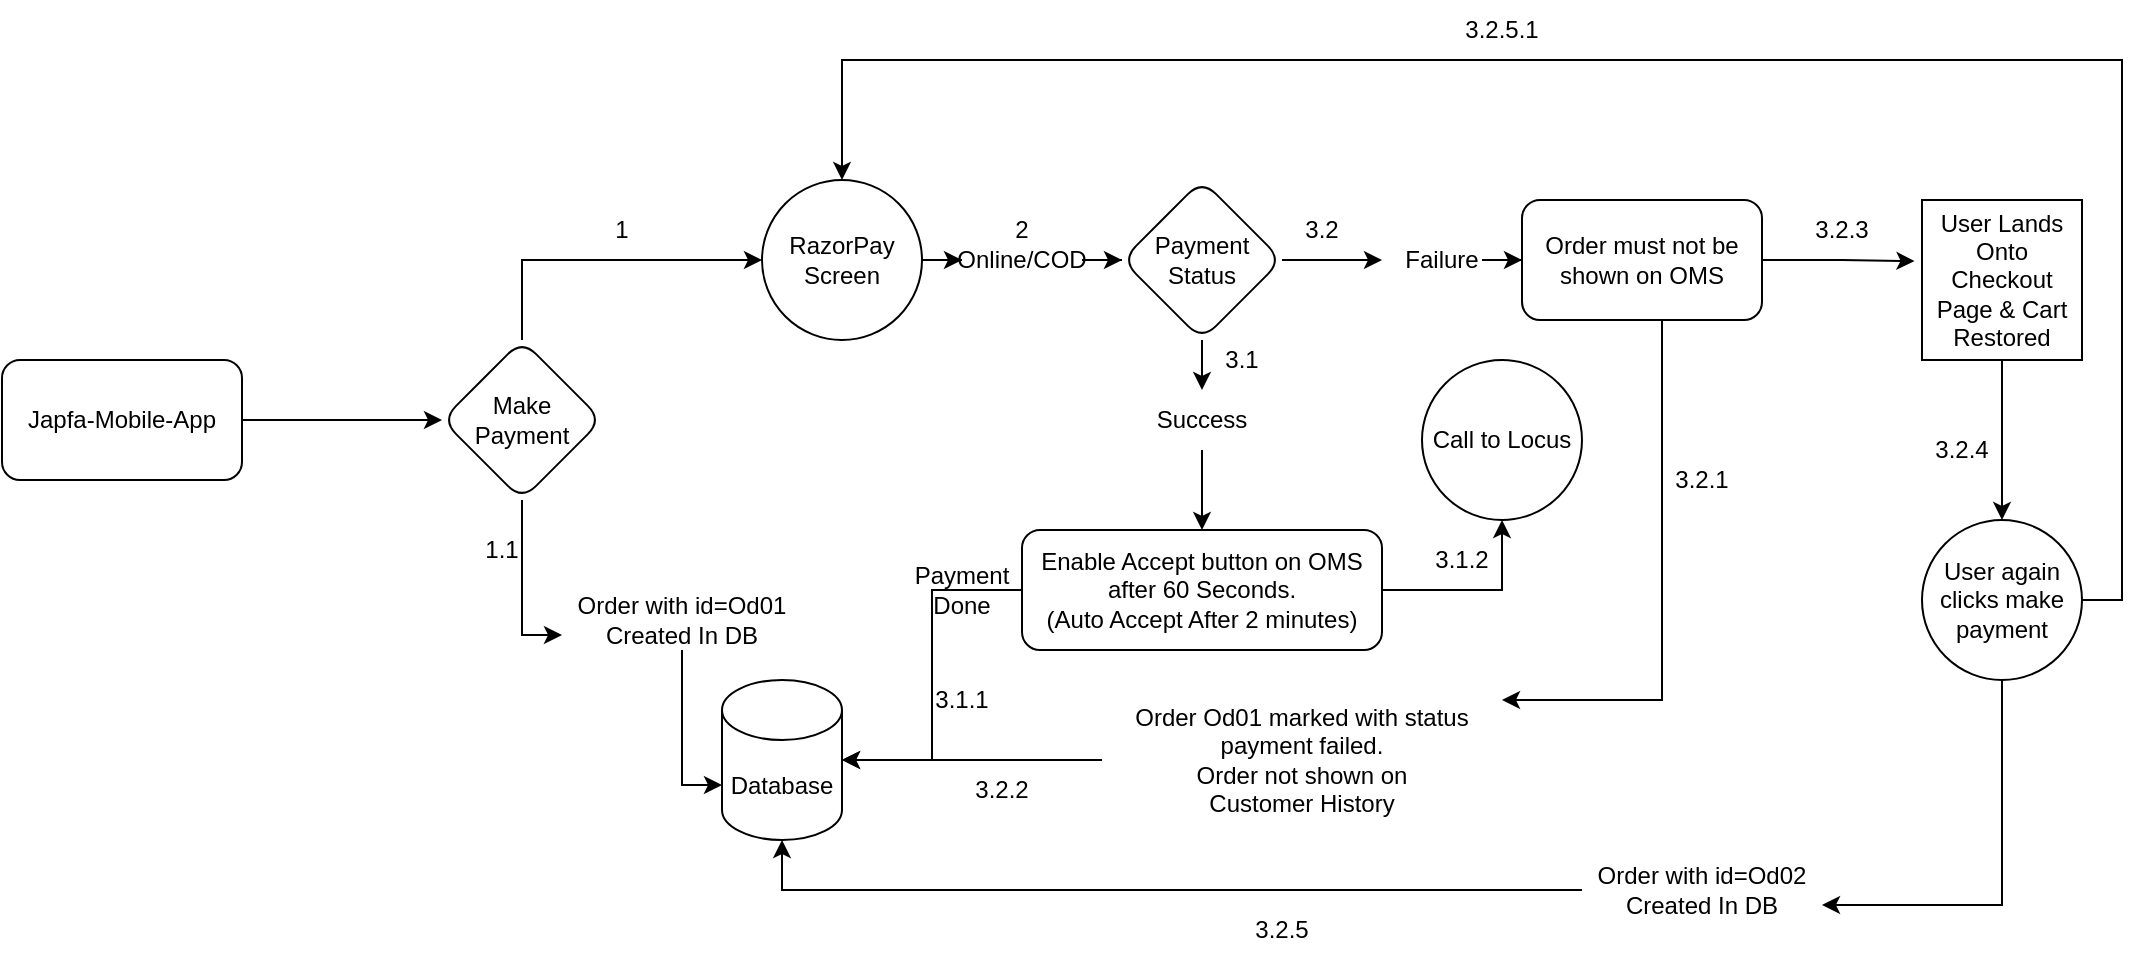 <mxfile version="22.1.3" type="github">
  <diagram name="Page-1" id="sLlKpoSpWwqDLmXZwmJ-">
    <mxGraphModel dx="1311" dy="517" grid="1" gridSize="10" guides="1" tooltips="1" connect="1" arrows="1" fold="1" page="1" pageScale="1" pageWidth="850" pageHeight="1100" math="0" shadow="0">
      <root>
        <mxCell id="0" />
        <mxCell id="1" parent="0" />
        <mxCell id="Lte2vjWYWSZlK6BSF0av-28" value="" style="edgeStyle=orthogonalEdgeStyle;rounded=0;orthogonalLoop=1;jettySize=auto;html=1;" parent="1" source="Lte2vjWYWSZlK6BSF0av-26" target="Lte2vjWYWSZlK6BSF0av-27" edge="1">
          <mxGeometry relative="1" as="geometry" />
        </mxCell>
        <mxCell id="Lte2vjWYWSZlK6BSF0av-26" value="Japfa-Mobile-App" style="rounded=1;whiteSpace=wrap;html=1;" parent="1" vertex="1">
          <mxGeometry x="170" y="210" width="120" height="60" as="geometry" />
        </mxCell>
        <mxCell id="Lte2vjWYWSZlK6BSF0av-34" value="" style="edgeStyle=orthogonalEdgeStyle;rounded=0;orthogonalLoop=1;jettySize=auto;html=1;exitX=0.5;exitY=0;exitDx=0;exitDy=0;entryX=0;entryY=0.5;entryDx=0;entryDy=0;" parent="1" source="Lte2vjWYWSZlK6BSF0av-27" target="Lte2vjWYWSZlK6BSF0av-33" edge="1">
          <mxGeometry relative="1" as="geometry" />
        </mxCell>
        <mxCell id="Lte2vjWYWSZlK6BSF0av-27" value="Make Payment" style="rhombus;whiteSpace=wrap;html=1;rounded=1;" parent="1" vertex="1">
          <mxGeometry x="390" y="200" width="80" height="80" as="geometry" />
        </mxCell>
        <mxCell id="Lte2vjWYWSZlK6BSF0av-29" value="Database" style="shape=cylinder3;whiteSpace=wrap;html=1;boundedLbl=1;backgroundOutline=1;size=15;" parent="1" vertex="1">
          <mxGeometry x="530" y="370" width="60" height="80" as="geometry" />
        </mxCell>
        <mxCell id="Lte2vjWYWSZlK6BSF0av-30" style="edgeStyle=orthogonalEdgeStyle;rounded=0;orthogonalLoop=1;jettySize=auto;html=1;entryX=0;entryY=0;entryDx=0;entryDy=52.5;entryPerimeter=0;exitX=0.5;exitY=1;exitDx=0;exitDy=0;" parent="1" source="Lte2vjWYWSZlK6BSF0av-32" target="Lte2vjWYWSZlK6BSF0av-29" edge="1">
          <mxGeometry relative="1" as="geometry" />
        </mxCell>
        <mxCell id="Lte2vjWYWSZlK6BSF0av-31" value="" style="edgeStyle=orthogonalEdgeStyle;rounded=0;orthogonalLoop=1;jettySize=auto;html=1;entryX=0;entryY=0.75;entryDx=0;entryDy=0;exitX=0.5;exitY=1;exitDx=0;exitDy=0;" parent="1" source="Lte2vjWYWSZlK6BSF0av-27" target="Lte2vjWYWSZlK6BSF0av-32" edge="1">
          <mxGeometry relative="1" as="geometry">
            <mxPoint x="430" y="280" as="sourcePoint" />
            <mxPoint x="560" y="353" as="targetPoint" />
          </mxGeometry>
        </mxCell>
        <mxCell id="Lte2vjWYWSZlK6BSF0av-32" value="Order with id=Od01&lt;br&gt;Created In DB" style="text;html=1;strokeColor=none;fillColor=none;align=center;verticalAlign=middle;whiteSpace=wrap;rounded=0;" parent="1" vertex="1">
          <mxGeometry x="450" y="325" width="120" height="30" as="geometry" />
        </mxCell>
        <mxCell id="Lte2vjWYWSZlK6BSF0av-36" value="" style="edgeStyle=orthogonalEdgeStyle;rounded=0;orthogonalLoop=1;jettySize=auto;html=1;" parent="1" source="Lte2vjWYWSZlK6BSF0av-37" target="Lte2vjWYWSZlK6BSF0av-35" edge="1">
          <mxGeometry relative="1" as="geometry" />
        </mxCell>
        <mxCell id="Lte2vjWYWSZlK6BSF0av-33" value="RazorPay&lt;br&gt;Screen" style="ellipse;whiteSpace=wrap;html=1;rounded=1;" parent="1" vertex="1">
          <mxGeometry x="550" y="120" width="80" height="80" as="geometry" />
        </mxCell>
        <mxCell id="Lte2vjWYWSZlK6BSF0av-40" value="" style="edgeStyle=orthogonalEdgeStyle;rounded=0;orthogonalLoop=1;jettySize=auto;html=1;" parent="1" source="Lte2vjWYWSZlK6BSF0av-44" target="Lte2vjWYWSZlK6BSF0av-39" edge="1">
          <mxGeometry relative="1" as="geometry" />
        </mxCell>
        <mxCell id="Lte2vjWYWSZlK6BSF0av-42" value="" style="edgeStyle=orthogonalEdgeStyle;rounded=0;orthogonalLoop=1;jettySize=auto;html=1;" parent="1" source="Lte2vjWYWSZlK6BSF0av-46" target="Lte2vjWYWSZlK6BSF0av-41" edge="1">
          <mxGeometry relative="1" as="geometry" />
        </mxCell>
        <mxCell id="Lte2vjWYWSZlK6BSF0av-35" value="Payment Status" style="rhombus;whiteSpace=wrap;html=1;rounded=1;" parent="1" vertex="1">
          <mxGeometry x="730" y="120" width="80" height="80" as="geometry" />
        </mxCell>
        <mxCell id="Lte2vjWYWSZlK6BSF0av-87" value="" style="edgeStyle=orthogonalEdgeStyle;rounded=0;orthogonalLoop=1;jettySize=auto;html=1;" parent="1" source="Lte2vjWYWSZlK6BSF0av-39" target="Lte2vjWYWSZlK6BSF0av-86" edge="1">
          <mxGeometry relative="1" as="geometry" />
        </mxCell>
        <mxCell id="Lte2vjWYWSZlK6BSF0av-39" value="Enable Accept button on OMS after 60 Seconds.&lt;br&gt;(Auto Accept After 2 minutes)" style="rounded=1;whiteSpace=wrap;html=1;" parent="1" vertex="1">
          <mxGeometry x="680" y="295" width="180" height="60" as="geometry" />
        </mxCell>
        <mxCell id="Lte2vjWYWSZlK6BSF0av-53" style="edgeStyle=orthogonalEdgeStyle;rounded=0;orthogonalLoop=1;jettySize=auto;html=1;" parent="1" source="Lte2vjWYWSZlK6BSF0av-54" target="Lte2vjWYWSZlK6BSF0av-29" edge="1">
          <mxGeometry relative="1" as="geometry">
            <mxPoint x="1000" y="450" as="targetPoint" />
            <Array as="points" />
          </mxGeometry>
        </mxCell>
        <mxCell id="Lte2vjWYWSZlK6BSF0av-41" value="Order must not be shown on OMS" style="whiteSpace=wrap;html=1;rounded=1;" parent="1" vertex="1">
          <mxGeometry x="930" y="130" width="120" height="60" as="geometry" />
        </mxCell>
        <mxCell id="Lte2vjWYWSZlK6BSF0av-43" value="" style="edgeStyle=orthogonalEdgeStyle;rounded=0;orthogonalLoop=1;jettySize=auto;html=1;" parent="1" source="Lte2vjWYWSZlK6BSF0av-33" target="Lte2vjWYWSZlK6BSF0av-37" edge="1">
          <mxGeometry relative="1" as="geometry">
            <mxPoint x="630" y="160" as="sourcePoint" />
            <mxPoint x="730" y="160" as="targetPoint" />
          </mxGeometry>
        </mxCell>
        <mxCell id="Lte2vjWYWSZlK6BSF0av-37" value="Online/COD" style="text;html=1;strokeColor=none;fillColor=none;align=center;verticalAlign=middle;whiteSpace=wrap;rounded=0;" parent="1" vertex="1">
          <mxGeometry x="650" y="145" width="60" height="30" as="geometry" />
        </mxCell>
        <mxCell id="Lte2vjWYWSZlK6BSF0av-45" value="" style="edgeStyle=orthogonalEdgeStyle;rounded=0;orthogonalLoop=1;jettySize=auto;html=1;" parent="1" source="Lte2vjWYWSZlK6BSF0av-35" target="Lte2vjWYWSZlK6BSF0av-44" edge="1">
          <mxGeometry relative="1" as="geometry">
            <mxPoint x="770" y="200" as="sourcePoint" />
            <mxPoint x="770" y="290" as="targetPoint" />
          </mxGeometry>
        </mxCell>
        <mxCell id="Lte2vjWYWSZlK6BSF0av-44" value="Success" style="text;html=1;strokeColor=none;fillColor=none;align=center;verticalAlign=middle;whiteSpace=wrap;rounded=0;" parent="1" vertex="1">
          <mxGeometry x="740" y="225" width="60" height="30" as="geometry" />
        </mxCell>
        <mxCell id="Lte2vjWYWSZlK6BSF0av-47" value="" style="edgeStyle=orthogonalEdgeStyle;rounded=0;orthogonalLoop=1;jettySize=auto;html=1;" parent="1" source="Lte2vjWYWSZlK6BSF0av-35" target="Lte2vjWYWSZlK6BSF0av-46" edge="1">
          <mxGeometry relative="1" as="geometry">
            <mxPoint x="810" y="160" as="sourcePoint" />
            <mxPoint x="870" y="160" as="targetPoint" />
          </mxGeometry>
        </mxCell>
        <mxCell id="Lte2vjWYWSZlK6BSF0av-46" value="Failure" style="text;html=1;strokeColor=none;fillColor=none;align=center;verticalAlign=middle;whiteSpace=wrap;rounded=0;" parent="1" vertex="1">
          <mxGeometry x="860" y="145" width="60" height="30" as="geometry" />
        </mxCell>
        <mxCell id="Lte2vjWYWSZlK6BSF0av-48" style="edgeStyle=orthogonalEdgeStyle;rounded=0;orthogonalLoop=1;jettySize=auto;html=1;entryX=1;entryY=0.5;entryDx=0;entryDy=0;entryPerimeter=0;" parent="1" source="Lte2vjWYWSZlK6BSF0av-39" target="Lte2vjWYWSZlK6BSF0av-29" edge="1">
          <mxGeometry relative="1" as="geometry" />
        </mxCell>
        <mxCell id="Lte2vjWYWSZlK6BSF0av-49" value="Payment Done" style="text;html=1;strokeColor=none;fillColor=none;align=center;verticalAlign=middle;whiteSpace=wrap;rounded=0;" parent="1" vertex="1">
          <mxGeometry x="620" y="310" width="60" height="30" as="geometry" />
        </mxCell>
        <mxCell id="Lte2vjWYWSZlK6BSF0av-55" value="" style="edgeStyle=orthogonalEdgeStyle;rounded=0;orthogonalLoop=1;jettySize=auto;html=1;" parent="1" source="Lte2vjWYWSZlK6BSF0av-41" target="Lte2vjWYWSZlK6BSF0av-54" edge="1">
          <mxGeometry relative="1" as="geometry">
            <mxPoint x="950" y="380" as="targetPoint" />
            <mxPoint x="1000" y="190" as="sourcePoint" />
            <Array as="points">
              <mxPoint x="1000" y="380" />
            </Array>
          </mxGeometry>
        </mxCell>
        <mxCell id="Lte2vjWYWSZlK6BSF0av-54" value="Order Od01 marked with status payment failed.&lt;br&gt;Order not shown on Customer&amp;nbsp;History" style="text;html=1;strokeColor=none;fillColor=none;align=center;verticalAlign=middle;whiteSpace=wrap;rounded=0;" parent="1" vertex="1">
          <mxGeometry x="720" y="360" width="200" height="100" as="geometry" />
        </mxCell>
        <mxCell id="Lte2vjWYWSZlK6BSF0av-66" value="" style="edgeStyle=orthogonalEdgeStyle;rounded=0;orthogonalLoop=1;jettySize=auto;html=1;" parent="1" source="Lte2vjWYWSZlK6BSF0av-61" target="Lte2vjWYWSZlK6BSF0av-65" edge="1">
          <mxGeometry relative="1" as="geometry" />
        </mxCell>
        <mxCell id="Lte2vjWYWSZlK6BSF0av-61" value="User Lands Onto Checkout Page &amp;amp; Cart Restored" style="whiteSpace=wrap;html=1;aspect=fixed;" parent="1" vertex="1">
          <mxGeometry x="1130" y="130" width="80" height="80" as="geometry" />
        </mxCell>
        <mxCell id="Lte2vjWYWSZlK6BSF0av-62" style="edgeStyle=orthogonalEdgeStyle;rounded=0;orthogonalLoop=1;jettySize=auto;html=1;entryX=-0.047;entryY=0.382;entryDx=0;entryDy=0;entryPerimeter=0;" parent="1" source="Lte2vjWYWSZlK6BSF0av-41" target="Lte2vjWYWSZlK6BSF0av-61" edge="1">
          <mxGeometry relative="1" as="geometry" />
        </mxCell>
        <mxCell id="Lte2vjWYWSZlK6BSF0av-74" style="edgeStyle=orthogonalEdgeStyle;rounded=0;orthogonalLoop=1;jettySize=auto;html=1;entryX=1;entryY=0.75;entryDx=0;entryDy=0;exitX=0.5;exitY=1;exitDx=0;exitDy=0;" parent="1" source="Lte2vjWYWSZlK6BSF0av-65" target="Lte2vjWYWSZlK6BSF0av-72" edge="1">
          <mxGeometry relative="1" as="geometry" />
        </mxCell>
        <mxCell id="Lte2vjWYWSZlK6BSF0av-75" style="edgeStyle=orthogonalEdgeStyle;rounded=0;orthogonalLoop=1;jettySize=auto;html=1;" parent="1" source="Lte2vjWYWSZlK6BSF0av-65" target="Lte2vjWYWSZlK6BSF0av-33" edge="1">
          <mxGeometry relative="1" as="geometry">
            <Array as="points">
              <mxPoint x="1230" y="330" />
              <mxPoint x="1230" y="60" />
              <mxPoint x="590" y="60" />
            </Array>
          </mxGeometry>
        </mxCell>
        <mxCell id="Lte2vjWYWSZlK6BSF0av-65" value="User again clicks make payment" style="ellipse;whiteSpace=wrap;html=1;" parent="1" vertex="1">
          <mxGeometry x="1130" y="290" width="80" height="80" as="geometry" />
        </mxCell>
        <mxCell id="Lte2vjWYWSZlK6BSF0av-67" style="edgeStyle=orthogonalEdgeStyle;rounded=0;orthogonalLoop=1;jettySize=auto;html=1;entryX=0.5;entryY=1;entryDx=0;entryDy=0;entryPerimeter=0;" parent="1" source="Lte2vjWYWSZlK6BSF0av-72" target="Lte2vjWYWSZlK6BSF0av-29" edge="1">
          <mxGeometry relative="1" as="geometry">
            <Array as="points" />
          </mxGeometry>
        </mxCell>
        <mxCell id="Lte2vjWYWSZlK6BSF0av-72" value="Order with id=Od02&lt;br&gt;Created In DB" style="text;html=1;strokeColor=none;fillColor=none;align=center;verticalAlign=middle;whiteSpace=wrap;rounded=0;" parent="1" vertex="1">
          <mxGeometry x="960" y="460" width="120" height="30" as="geometry" />
        </mxCell>
        <mxCell id="Lte2vjWYWSZlK6BSF0av-76" value="1" style="text;html=1;strokeColor=none;fillColor=none;align=center;verticalAlign=middle;whiteSpace=wrap;rounded=0;" parent="1" vertex="1">
          <mxGeometry x="450" y="130" width="60" height="30" as="geometry" />
        </mxCell>
        <mxCell id="Lte2vjWYWSZlK6BSF0av-78" value="1.1" style="text;html=1;strokeColor=none;fillColor=none;align=center;verticalAlign=middle;whiteSpace=wrap;rounded=0;" parent="1" vertex="1">
          <mxGeometry x="390" y="290" width="60" height="30" as="geometry" />
        </mxCell>
        <mxCell id="Lte2vjWYWSZlK6BSF0av-80" value="3.2" style="text;html=1;strokeColor=none;fillColor=none;align=center;verticalAlign=middle;whiteSpace=wrap;rounded=0;" parent="1" vertex="1">
          <mxGeometry x="800" y="130" width="60" height="30" as="geometry" />
        </mxCell>
        <mxCell id="Lte2vjWYWSZlK6BSF0av-81" value="3.1" style="text;html=1;strokeColor=none;fillColor=none;align=center;verticalAlign=middle;whiteSpace=wrap;rounded=0;" parent="1" vertex="1">
          <mxGeometry x="760" y="195" width="60" height="30" as="geometry" />
        </mxCell>
        <mxCell id="Lte2vjWYWSZlK6BSF0av-82" value="2" style="text;html=1;strokeColor=none;fillColor=none;align=center;verticalAlign=middle;whiteSpace=wrap;rounded=0;" parent="1" vertex="1">
          <mxGeometry x="650" y="130" width="60" height="30" as="geometry" />
        </mxCell>
        <mxCell id="Lte2vjWYWSZlK6BSF0av-83" value="3.1.2" style="text;html=1;strokeColor=none;fillColor=none;align=center;verticalAlign=middle;whiteSpace=wrap;rounded=0;" parent="1" vertex="1">
          <mxGeometry x="870" y="295" width="60" height="30" as="geometry" />
        </mxCell>
        <mxCell id="Lte2vjWYWSZlK6BSF0av-84" value="3.1.1" style="text;html=1;strokeColor=none;fillColor=none;align=center;verticalAlign=middle;whiteSpace=wrap;rounded=0;" parent="1" vertex="1">
          <mxGeometry x="620" y="365" width="60" height="30" as="geometry" />
        </mxCell>
        <mxCell id="Lte2vjWYWSZlK6BSF0av-86" value="Call to Locus" style="ellipse;whiteSpace=wrap;html=1;rounded=1;" parent="1" vertex="1">
          <mxGeometry x="880" y="210" width="80" height="80" as="geometry" />
        </mxCell>
        <mxCell id="Lte2vjWYWSZlK6BSF0av-88" value="3.2.3" style="text;html=1;strokeColor=none;fillColor=none;align=center;verticalAlign=middle;whiteSpace=wrap;rounded=0;" parent="1" vertex="1">
          <mxGeometry x="1060" y="130" width="60" height="30" as="geometry" />
        </mxCell>
        <mxCell id="Lte2vjWYWSZlK6BSF0av-89" value="3.2.4" style="text;html=1;strokeColor=none;fillColor=none;align=center;verticalAlign=middle;whiteSpace=wrap;rounded=0;" parent="1" vertex="1">
          <mxGeometry x="1120" y="240" width="60" height="30" as="geometry" />
        </mxCell>
        <mxCell id="Lte2vjWYWSZlK6BSF0av-91" value="3.2.5.1" style="text;html=1;strokeColor=none;fillColor=none;align=center;verticalAlign=middle;whiteSpace=wrap;rounded=0;" parent="1" vertex="1">
          <mxGeometry x="890" y="30" width="60" height="30" as="geometry" />
        </mxCell>
        <mxCell id="Lte2vjWYWSZlK6BSF0av-94" value="3.2.1" style="text;html=1;strokeColor=none;fillColor=none;align=center;verticalAlign=middle;whiteSpace=wrap;rounded=0;" parent="1" vertex="1">
          <mxGeometry x="990" y="255" width="60" height="30" as="geometry" />
        </mxCell>
        <mxCell id="Lte2vjWYWSZlK6BSF0av-95" value="3.2.2" style="text;html=1;strokeColor=none;fillColor=none;align=center;verticalAlign=middle;whiteSpace=wrap;rounded=0;" parent="1" vertex="1">
          <mxGeometry x="640" y="410" width="60" height="30" as="geometry" />
        </mxCell>
        <mxCell id="Lte2vjWYWSZlK6BSF0av-96" value="3.2.5" style="text;html=1;strokeColor=none;fillColor=none;align=center;verticalAlign=middle;whiteSpace=wrap;rounded=0;" parent="1" vertex="1">
          <mxGeometry x="780" y="480" width="60" height="30" as="geometry" />
        </mxCell>
      </root>
    </mxGraphModel>
  </diagram>
</mxfile>

